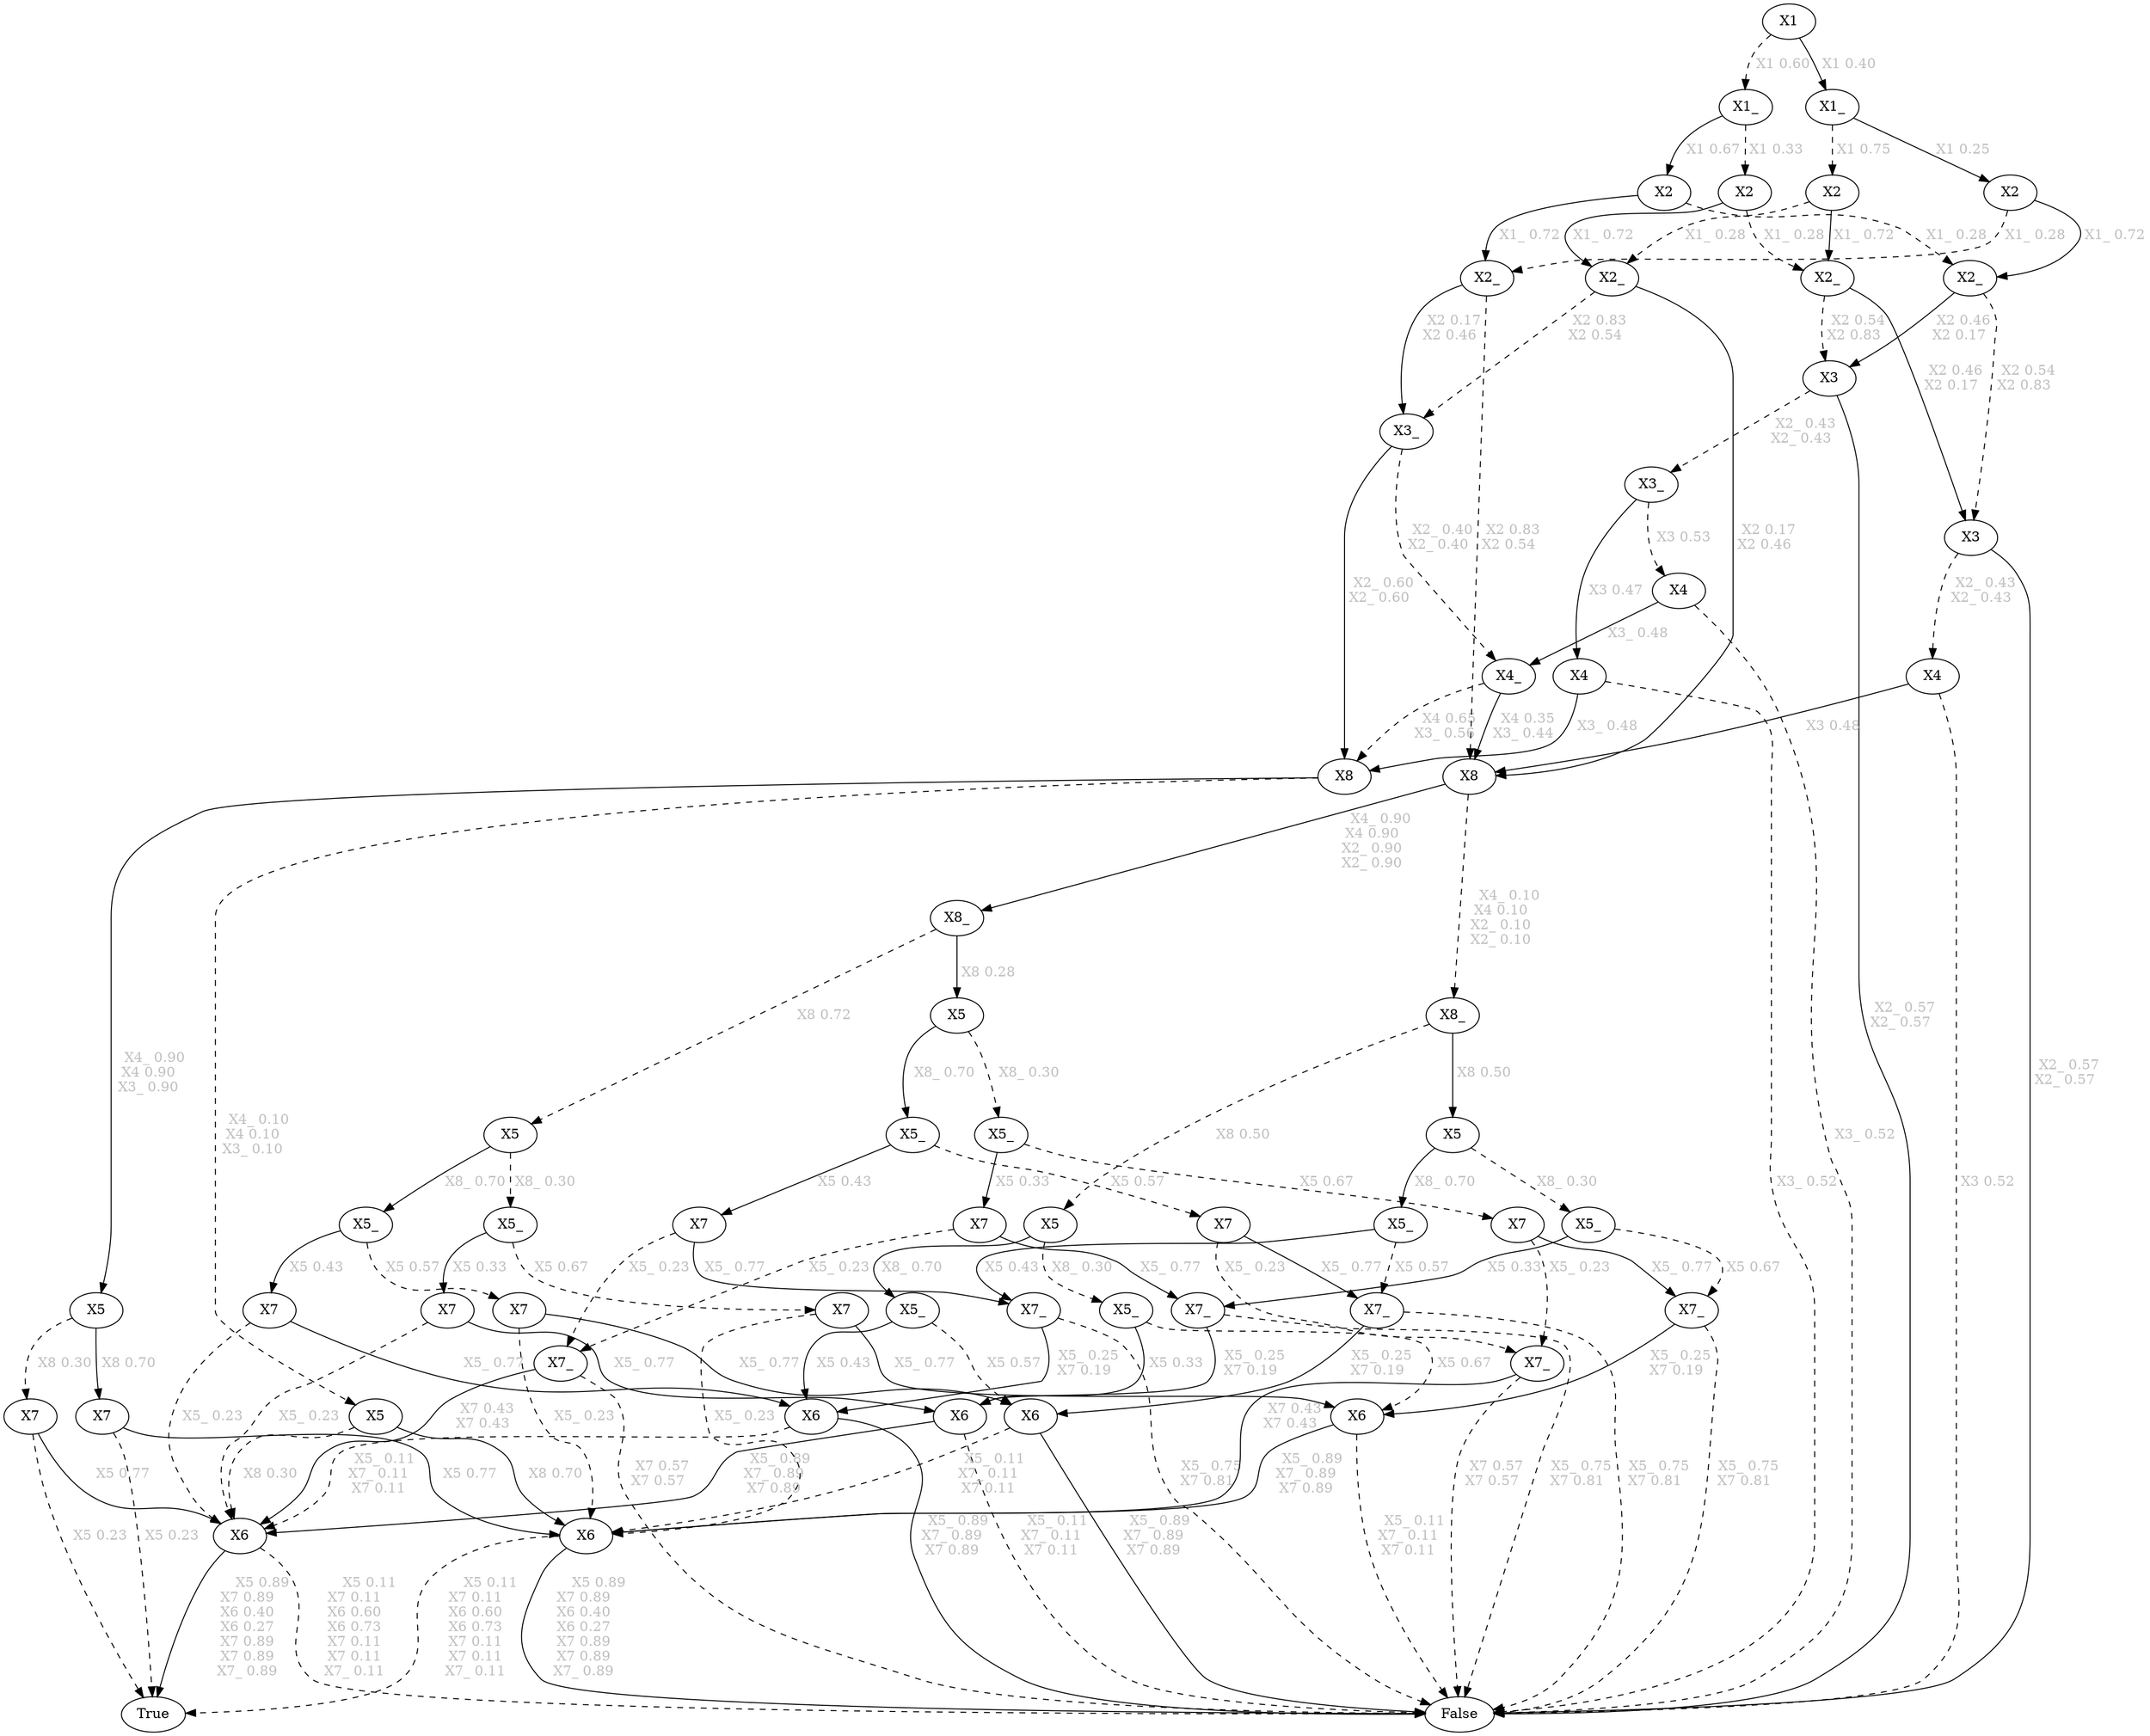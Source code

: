 digraph{2202466700112[label=X1]2202466709968[label="X1_"]
2202466700112 -> 2202466709968[style=dashed label=" X1 0.60\n" fontcolor = gray]
2202464759248[label="X2"]
2202466709968 -> 2202464759248[style=dashed label=" X1 0.33\n" fontcolor = gray]
2202464753296[label="X2_"]
2202464759248 -> 2202464753296[style=dashed label=" X1_ 0.28\n" fontcolor = gray]
2202464752848[label="X3"]
2202464753296 -> 2202464752848[style=dashed label="  X2 0.54\nX2 0.83\n" fontcolor = gray]
2202464760592[label="X3_"]
2202464752848 -> 2202464760592[style=dashed label="  X2_ 0.43\nX2_ 0.43\n" fontcolor = gray]
2202464763536[label="X4"]
2202464760592 -> 2202464763536[style=dashed label=" X3 0.53\n" fontcolor = gray]
2202466708688[label="False"]
2202464763536 -> 2202466708688[style=dashed label=" X3_ 0.52\n" fontcolor = gray]
2202464753232[label="X4_"]
2202464763536 -> 2202464753232 [label=" X3_ 0.48\n" fontcolor = gray]
2202465103184[label="X8"]
2202464753232 -> 2202465103184[style=dashed label="  X4 0.65\nX3_ 0.56\n" fontcolor = gray]
2202465096912[label="X5"]
2202465103184 -> 2202465096912[style=dashed label="   X4_ 0.10\nX4 0.10\nX3_ 0.10\n" fontcolor = gray]
2202465093072[label="X6"]
2202465096912 -> 2202465093072[style=dashed label=" X8 0.30\n" fontcolor = gray]
2202466708688[label="False"]
2202465093072 -> 2202466708688[style=dashed label="       X5 0.11\nX7 0.11\nX6 0.60\nX6 0.73\nX7 0.11\nX7 0.11\nX7_ 0.11\n" fontcolor = gray]
2202466708240[label="True"]
2202465093072 -> 2202466708240 [label="       X5 0.89\nX7 0.89\nX6 0.40\nX6 0.27\nX7 0.89\nX7 0.89\nX7_ 0.89\n" fontcolor = gray]
2202465101136[label="X6"]
2202465096912 -> 2202465101136 [label=" X8 0.70\n" fontcolor = gray]
2202466708240[label="True"]
2202465101136 -> 2202466708240[style=dashed label="       X5 0.11\nX7 0.11\nX6 0.60\nX6 0.73\nX7 0.11\nX7 0.11\nX7_ 0.11\n" fontcolor = gray]
2202466708688[label="False"]
2202465101136 -> 2202466708688 [label="       X5 0.89\nX7 0.89\nX6 0.40\nX6 0.27\nX7 0.89\nX7 0.89\nX7_ 0.89\n" fontcolor = gray]
2202465097424[label="X5"]
2202465103184 -> 2202465097424 [label="   X4_ 0.90\nX4 0.90\nX3_ 0.90\n" fontcolor = gray]
2202465098064[label="X7"]
2202465097424 -> 2202465098064[style=dashed label=" X8 0.30\n" fontcolor = gray]
2202466708240[label="True"]
2202465098064 -> 2202466708240[style=dashed label=" X5 0.23\n" fontcolor = gray]
2202465093072[label="X6"]
2202465098064 -> 2202465093072 [label=" X5 0.77\n" fontcolor = gray]
2202465094736[label="X7"]
2202465097424 -> 2202465094736 [label=" X8 0.70\n" fontcolor = gray]
2202466708240[label="True"]
2202465094736 -> 2202466708240[style=dashed label=" X5 0.23\n" fontcolor = gray]
2202465101136[label="X6"]
2202465094736 -> 2202465101136 [label=" X5 0.77\n" fontcolor = gray]
2202465106000[label="X8"]
2202464753232 -> 2202465106000 [label="  X4 0.35\nX3_ 0.44\n" fontcolor = gray]
2202465094864[label="X8_"]
2202465106000 -> 2202465094864[style=dashed label="    X4_ 0.10\nX4 0.10\nX2_ 0.10\nX2_ 0.10\n" fontcolor = gray]
2202465098768[label="X5"]
2202465094864 -> 2202465098768[style=dashed label=" X8 0.50\n" fontcolor = gray]
2202465099216[label="X5_"]
2202465098768 -> 2202465099216[style=dashed label=" X8_ 0.30\n" fontcolor = gray]
2202465106064[label="X6"]
2202465099216 -> 2202465106064[style=dashed label=" X5 0.67\n" fontcolor = gray]
2202466708688[label="False"]
2202465106064 -> 2202466708688[style=dashed label="   X5_ 0.11\nX7_ 0.11\nX7 0.11\n" fontcolor = gray]
2202465101136[label="X6"]
2202465106064 -> 2202465101136 [label="   X5_ 0.89\nX7_ 0.89\nX7 0.89\n" fontcolor = gray]
2202465092880[label="X6"]
2202465099216 -> 2202465092880 [label=" X5 0.33\n" fontcolor = gray]
2202466708688[label="False"]
2202465092880 -> 2202466708688[style=dashed label="   X5_ 0.11\nX7_ 0.11\nX7 0.11\n" fontcolor = gray]
2202465093072[label="X6"]
2202465092880 -> 2202465093072 [label="   X5_ 0.89\nX7_ 0.89\nX7 0.89\n" fontcolor = gray]
2202465094544[label="X5_"]
2202465098768 -> 2202465094544 [label=" X8_ 0.70\n" fontcolor = gray]
2202465102608[label="X6"]
2202465094544 -> 2202465102608[style=dashed label=" X5 0.57\n" fontcolor = gray]
2202465101136[label="X6"]
2202465102608 -> 2202465101136[style=dashed label="   X5_ 0.11\nX7_ 0.11\nX7 0.11\n" fontcolor = gray]
2202466708688[label="False"]
2202465102608 -> 2202466708688 [label="   X5_ 0.89\nX7_ 0.89\nX7 0.89\n" fontcolor = gray]
2202465098320[label="X6"]
2202465094544 -> 2202465098320 [label=" X5 0.43\n" fontcolor = gray]
2202465093072[label="X6"]
2202465098320 -> 2202465093072[style=dashed label="   X5_ 0.11\nX7_ 0.11\nX7 0.11\n" fontcolor = gray]
2202466708688[label="False"]
2202465098320 -> 2202466708688 [label="   X5_ 0.89\nX7_ 0.89\nX7 0.89\n" fontcolor = gray]
2202465094288[label="X5"]
2202465094864 -> 2202465094288 [label=" X8 0.50\n" fontcolor = gray]
2202465105936[label="X5_"]
2202465094288 -> 2202465105936[style=dashed label=" X8_ 0.30\n" fontcolor = gray]
2202465106576[label="X7_"]
2202465105936 -> 2202465106576[style=dashed label=" X5 0.67\n" fontcolor = gray]
2202466708688[label="False"]
2202465106576 -> 2202466708688[style=dashed label="  X5_ 0.75\nX7 0.81\n" fontcolor = gray]
2202465106064[label="X6"]
2202465106576 -> 2202465106064 [label="  X5_ 0.25\nX7 0.19\n" fontcolor = gray]
2202465091728[label="X7_"]
2202465105936 -> 2202465091728 [label=" X5 0.33\n" fontcolor = gray]
2202466708688[label="False"]
2202465091728 -> 2202466708688[style=dashed label="  X5_ 0.75\nX7 0.81\n" fontcolor = gray]
2202465092880[label="X6"]
2202465091728 -> 2202465092880 [label="  X5_ 0.25\nX7 0.19\n" fontcolor = gray]
2202465104400[label="X5_"]
2202465094288 -> 2202465104400 [label=" X8_ 0.70\n" fontcolor = gray]
2202464941776[label="X7_"]
2202465104400 -> 2202464941776[style=dashed label=" X5 0.57\n" fontcolor = gray]
2202466708688[label="False"]
2202464941776 -> 2202466708688[style=dashed label="  X5_ 0.75\nX7 0.81\n" fontcolor = gray]
2202465102608[label="X6"]
2202464941776 -> 2202465102608 [label="  X5_ 0.25\nX7 0.19\n" fontcolor = gray]
2202464939536[label="X7_"]
2202465104400 -> 2202464939536 [label=" X5 0.43\n" fontcolor = gray]
2202466708688[label="False"]
2202464939536 -> 2202466708688[style=dashed label="  X5_ 0.75\nX7 0.81\n" fontcolor = gray]
2202465098320[label="X6"]
2202464939536 -> 2202465098320 [label="  X5_ 0.25\nX7 0.19\n" fontcolor = gray]
2202465105168[label="X8_"]
2202465106000 -> 2202465105168 [label="    X4_ 0.90\nX4 0.90\nX2_ 0.90\nX2_ 0.90\n" fontcolor = gray]
2202464936272[label="X5"]
2202465105168 -> 2202464936272[style=dashed label=" X8 0.72\n" fontcolor = gray]
2202464930000[label="X5_"]
2202464936272 -> 2202464930000[style=dashed label=" X8_ 0.30\n" fontcolor = gray]
2202464938576[label="X7"]
2202464930000 -> 2202464938576[style=dashed label=" X5 0.67\n" fontcolor = gray]
2202465101136[label="X6"]
2202464938576 -> 2202465101136[style=dashed label=" X5_ 0.23\n" fontcolor = gray]
2202465106064[label="X6"]
2202464938576 -> 2202465106064 [label=" X5_ 0.77\n" fontcolor = gray]
2202464934352[label="X7"]
2202464930000 -> 2202464934352 [label=" X5 0.33\n" fontcolor = gray]
2202465093072[label="X6"]
2202464934352 -> 2202465093072[style=dashed label=" X5_ 0.23\n" fontcolor = gray]
2202465092880[label="X6"]
2202464934352 -> 2202465092880 [label=" X5_ 0.77\n" fontcolor = gray]
2202464940304[label="X5_"]
2202464936272 -> 2202464940304 [label=" X8_ 0.70\n" fontcolor = gray]
2202464932688[label="X7"]
2202464940304 -> 2202464932688[style=dashed label=" X5 0.57\n" fontcolor = gray]
2202465101136[label="X6"]
2202464932688 -> 2202465101136[style=dashed label=" X5_ 0.23\n" fontcolor = gray]
2202465102608[label="X6"]
2202464932688 -> 2202465102608 [label=" X5_ 0.77\n" fontcolor = gray]
2202464940944[label="X7"]
2202464940304 -> 2202464940944 [label=" X5 0.43\n" fontcolor = gray]
2202465093072[label="X6"]
2202464940944 -> 2202465093072[style=dashed label=" X5_ 0.23\n" fontcolor = gray]
2202465098320[label="X6"]
2202464940944 -> 2202465098320 [label=" X5_ 0.77\n" fontcolor = gray]
2202464929168[label="X5"]
2202465105168 -> 2202464929168 [label=" X8 0.28\n" fontcolor = gray]
2202464932112[label="X5_"]
2202464929168 -> 2202464932112[style=dashed label=" X8_ 0.30\n" fontcolor = gray]
2202464928400[label="X7"]
2202464932112 -> 2202464928400[style=dashed label=" X5 0.67\n" fontcolor = gray]
2202464943888[label="X7_"]
2202464928400 -> 2202464943888[style=dashed label=" X5_ 0.23\n" fontcolor = gray]
2202466708688[label="False"]
2202464943888 -> 2202466708688[style=dashed label="  X7 0.57\nX7 0.57\n" fontcolor = gray]
2202465101136[label="X6"]
2202464943888 -> 2202465101136 [label="  X7 0.43\nX7 0.43\n" fontcolor = gray]
2202465106576[label="X7_"]
2202464928400 -> 2202465106576 [label=" X5_ 0.77\n" fontcolor = gray]
2202464759952[label="X7"]
2202464932112 -> 2202464759952 [label=" X5 0.33\n" fontcolor = gray]
2202464758672[label="X7_"]
2202464759952 -> 2202464758672[style=dashed label=" X5_ 0.23\n" fontcolor = gray]
2202466708688[label="False"]
2202464758672 -> 2202466708688[style=dashed label="  X7 0.57\nX7 0.57\n" fontcolor = gray]
2202465093072[label="X6"]
2202464758672 -> 2202465093072 [label="  X7 0.43\nX7 0.43\n" fontcolor = gray]
2202465091728[label="X7_"]
2202464759952 -> 2202465091728 [label=" X5_ 0.77\n" fontcolor = gray]
2202464753616[label="X5_"]
2202464929168 -> 2202464753616 [label=" X8_ 0.70\n" fontcolor = gray]
2202464760016[label="X7"]
2202464753616 -> 2202464760016[style=dashed label=" X5 0.57\n" fontcolor = gray]
2202464943888[label="X7_"]
2202464760016 -> 2202464943888[style=dashed label=" X5_ 0.23\n" fontcolor = gray]
2202464941776[label="X7_"]
2202464760016 -> 2202464941776 [label=" X5_ 0.77\n" fontcolor = gray]
2202464762000[label="X7"]
2202464753616 -> 2202464762000 [label=" X5 0.43\n" fontcolor = gray]
2202464758672[label="X7_"]
2202464762000 -> 2202464758672[style=dashed label=" X5_ 0.23\n" fontcolor = gray]
2202464939536[label="X7_"]
2202464762000 -> 2202464939536 [label=" X5_ 0.77\n" fontcolor = gray]
2202465099344[label="X4"]
2202464760592 -> 2202465099344 [label=" X3 0.47\n" fontcolor = gray]
2202466708688[label="False"]
2202465099344 -> 2202466708688[style=dashed label=" X3_ 0.52\n" fontcolor = gray]
2202465103184[label="X8"]
2202465099344 -> 2202465103184 [label=" X3_ 0.48\n" fontcolor = gray]
2202466708688[label="False"]
2202464752848 -> 2202466708688 [label="  X2_ 0.57\nX2_ 0.57\n" fontcolor = gray]
2202464748560[label="X3"]
2202464753296 -> 2202464748560 [label="  X2 0.46\nX2 0.17\n" fontcolor = gray]
2202464655824[label="X4"]
2202464748560 -> 2202464655824[style=dashed label="  X2_ 0.43\nX2_ 0.43\n" fontcolor = gray]
2202466708688[label="False"]
2202464655824 -> 2202466708688[style=dashed label=" X3 0.52\n" fontcolor = gray]
2202465106000[label="X8"]
2202464655824 -> 2202465106000 [label=" X3 0.48\n" fontcolor = gray]
2202466708688[label="False"]
2202464748560 -> 2202466708688 [label="  X2_ 0.57\nX2_ 0.57\n" fontcolor = gray]
2202464748368[label="X2_"]
2202464759248 -> 2202464748368 [label=" X1_ 0.72\n" fontcolor = gray]
2202465563088[label="X3_"]
2202464748368 -> 2202465563088[style=dashed label="  X2 0.83\nX2 0.54\n" fontcolor = gray]
2202464753232[label="X4_"]
2202465563088 -> 2202464753232[style=dashed label="  X2_ 0.40\nX2_ 0.40\n" fontcolor = gray]
2202465103184[label="X8"]
2202465563088 -> 2202465103184 [label="  X2_ 0.60\nX2_ 0.60\n" fontcolor = gray]
2202465106000[label="X8"]
2202464748368 -> 2202465106000 [label="  X2 0.17\nX2 0.46\n" fontcolor = gray]
2202464753104[label="X2"]
2202466709968 -> 2202464753104 [label=" X1 0.67\n" fontcolor = gray]
2202465015760[label="X2_"]
2202464753104 -> 2202465015760[style=dashed label=" X1_ 0.28\n" fontcolor = gray]
2202464748560[label="X3"]
2202465015760 -> 2202464748560[style=dashed label="  X2 0.54\nX2 0.83\n" fontcolor = gray]
2202464752848[label="X3"]
2202465015760 -> 2202464752848 [label="  X2 0.46\nX2 0.17\n" fontcolor = gray]
2202465023632[label="X2_"]
2202464753104 -> 2202465023632 [label=" X1_ 0.72\n" fontcolor = gray]
2202465106000[label="X8"]
2202465023632 -> 2202465106000[style=dashed label="  X2 0.83\nX2 0.54\n" fontcolor = gray]
2202465563088[label="X3_"]
2202465023632 -> 2202465563088 [label="  X2 0.17\nX2 0.46\n" fontcolor = gray]
2202412440080[label="X1_"]
2202466700112 -> 2202412440080 [label=" X1 0.40\n" fontcolor = gray]
2202466430800[label="X2"]
2202412440080 -> 2202466430800[style=dashed label=" X1 0.75\n" fontcolor = gray]
2202464748368[label="X2_"]
2202466430800 -> 2202464748368[style=dashed label=" X1_ 0.28\n" fontcolor = gray]
2202464753296[label="X2_"]
2202466430800 -> 2202464753296 [label=" X1_ 0.72\n" fontcolor = gray]
2202466423568[label="X2"]
2202412440080 -> 2202466423568 [label=" X1 0.25\n" fontcolor = gray]
2202465023632[label="X2_"]
2202466423568 -> 2202465023632[style=dashed label=" X1_ 0.28\n" fontcolor = gray]
2202465015760[label="X2_"]
2202466423568 -> 2202465015760 [label=" X1_ 0.72\n" fontcolor = gray]
}